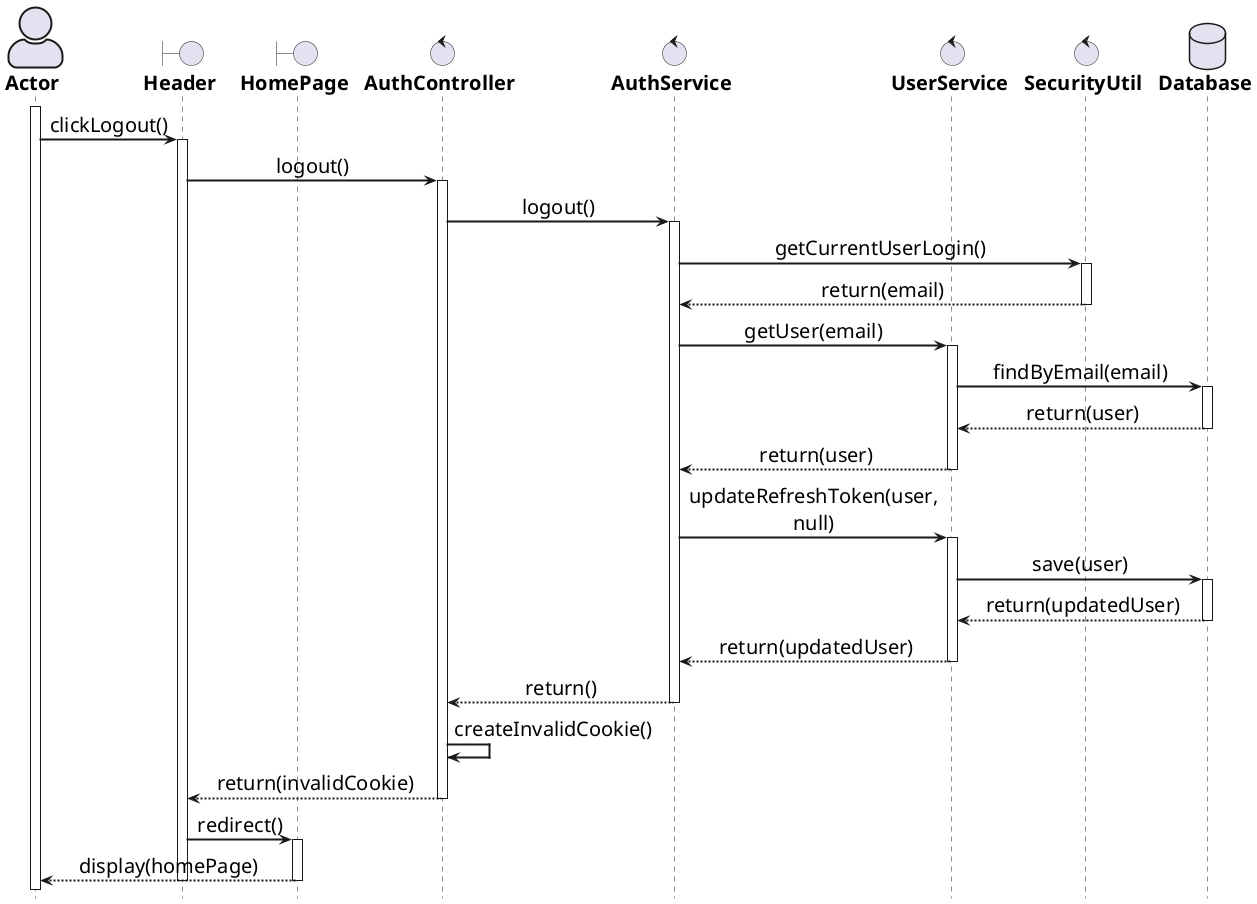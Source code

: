 @startuml

' General configuration
skinparam defaultFontSize 20
skinparam maxMessageSize 60
skinparam sequenceMessageAlign center

' Actor style configuration
skinparam actorStyle awesome

' Arrow and border thickness configuration
skinparam {
    ArrowThickness 2
    ParticipantBorderThickness 2
    ActorBorderThickness 2
    LifeLineBorderThickness 2
    ActivationBorderThickness 2
}

' Life line color configuration
skinparam LifeLineBorderColor black

' Font style configuration for components
skinparam {
    actorFontStyle bold
    boundaryFontStyle bold
    controlFontStyle bold
    entityFontStyle bold
    databaseFontStyle bold
}

' Define components
actor "Actor" as actor
boundary "Header" as headerComponent
boundary "HomePage" as homePage
control "AuthController" as controller
control "AuthService" as service
control "UserService" as userService
control "SecurityUtil" as securityUtil
database "Database" as db

' Start processing flow
activate actor
actor -> headerComponent: clickLogout()
activate headerComponent

headerComponent -> controller: logout()
activate controller

controller -> service: logout()
activate service

service -> securityUtil: getCurrentUserLogin()
activate securityUtil
securityUtil --> service: return(email)
deactivate securityUtil

service -> userService: getUser(email)
activate userService
userService -> db: findByEmail(email)
activate db
db --> userService: return(user)
deactivate db
userService --> service: return(user)
deactivate userService

service -> userService: updateRefreshToken(user, null)
activate userService
userService -> db: save(user)
activate db
db --> userService: return(updatedUser)
deactivate db
userService --> service: return(updatedUser)
deactivate userService

service --> controller: return()
deactivate service

controller -> controller: createInvalidCookie()
controller --> headerComponent: return(invalidCookie)
deactivate controller

headerComponent -> homePage: redirect()
activate homePage
homePage --> actor: display(homePage)
deactivate homePage
deactivate headerComponent

hide footbox
@enduml
